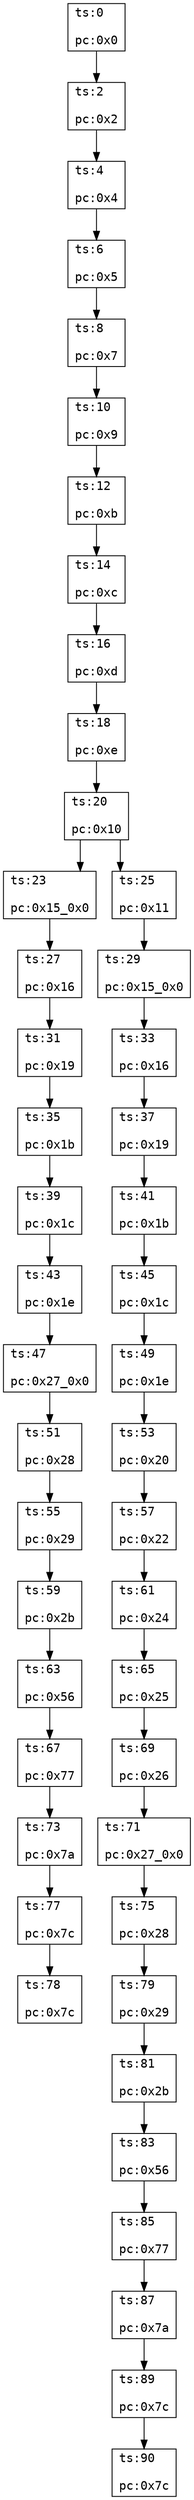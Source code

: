 digraph g {
	splines=ortho;
	node[fontname="courier"];
	"31952ad99c" [shape=box,label=<ts:0<br align="left"/><br align="left"/>pc:0x0<br align="left"/>>];
	"709a27b14e" [shape=box,label=<ts:2<br align="left"/><br align="left"/>pc:0x2<br align="left"/>>];
	"d2d0af13e0" [shape=box,label=<ts:4<br align="left"/><br align="left"/>pc:0x4<br align="left"/>>];
	"b788979b90" [shape=box,label=<ts:6<br align="left"/><br align="left"/>pc:0x5<br align="left"/>>];
	"9d0899d41c" [shape=box,label=<ts:8<br align="left"/><br align="left"/>pc:0x7<br align="left"/>>];
	"43b68a6e02" [shape=box,label=<ts:10<br align="left"/><br align="left"/>pc:0x9<br align="left"/>>];
	"5f3acff601" [shape=box,label=<ts:12<br align="left"/><br align="left"/>pc:0xb<br align="left"/>>];
	"f5e676a498" [shape=box,label=<ts:14<br align="left"/><br align="left"/>pc:0xc<br align="left"/>>];
	"8655663e8b" [shape=box,label=<ts:16<br align="left"/><br align="left"/>pc:0xd<br align="left"/>>];
	"51e569636a" [shape=box,label=<ts:18<br align="left"/><br align="left"/>pc:0xe<br align="left"/>>];
	"e07325260d" [shape=box,label=<ts:20<br align="left"/><br align="left"/>pc:0x10<br align="left"/>>];
	"3f7fdc0752" [shape=box,label=<ts:23<br align="left"/><br align="left"/>pc:0x15_0x0<br align="left"/>>];
	"ec21dc4d71" [shape=box,label=<ts:25<br align="left"/><br align="left"/>pc:0x11<br align="left"/>>];
	"1cc41ef531" [shape=box,label=<ts:27<br align="left"/><br align="left"/>pc:0x16<br align="left"/>>];
	"156506ccdc" [shape=box,label=<ts:29<br align="left"/><br align="left"/>pc:0x15_0x0<br align="left"/>>];
	"9ffe05b930" [shape=box,label=<ts:31<br align="left"/><br align="left"/>pc:0x19<br align="left"/>>];
	"94c34bae6a" [shape=box,label=<ts:33<br align="left"/><br align="left"/>pc:0x16<br align="left"/>>];
	"a85715e218" [shape=box,label=<ts:35<br align="left"/><br align="left"/>pc:0x1b<br align="left"/>>];
	"b458e66db7" [shape=box,label=<ts:37<br align="left"/><br align="left"/>pc:0x19<br align="left"/>>];
	"9f597bcd31" [shape=box,label=<ts:39<br align="left"/><br align="left"/>pc:0x1c<br align="left"/>>];
	"6c379e502e" [shape=box,label=<ts:41<br align="left"/><br align="left"/>pc:0x1b<br align="left"/>>];
	"4ab4e826f0" [shape=box,label=<ts:43<br align="left"/><br align="left"/>pc:0x1e<br align="left"/>>];
	"7b61a6ade6" [shape=box,label=<ts:45<br align="left"/><br align="left"/>pc:0x1c<br align="left"/>>];
	"987ae1f6f2" [shape=box,label=<ts:47<br align="left"/><br align="left"/>pc:0x27_0x0<br align="left"/>>];
	"b10a6a4f53" [shape=box,label=<ts:49<br align="left"/><br align="left"/>pc:0x1e<br align="left"/>>];
	"7ccae4e156" [shape=box,label=<ts:51<br align="left"/><br align="left"/>pc:0x28<br align="left"/>>];
	"357297f1f4" [shape=box,label=<ts:53<br align="left"/><br align="left"/>pc:0x20<br align="left"/>>];
	"4abc7e69ae" [shape=box,label=<ts:55<br align="left"/><br align="left"/>pc:0x29<br align="left"/>>];
	"b31873a13b" [shape=box,label=<ts:57<br align="left"/><br align="left"/>pc:0x22<br align="left"/>>];
	"d7ef134f71" [shape=box,label=<ts:59<br align="left"/><br align="left"/>pc:0x2b<br align="left"/>>];
	"5474295ca4" [shape=box,label=<ts:61<br align="left"/><br align="left"/>pc:0x24<br align="left"/>>];
	"993fad8a90" [shape=box,label=<ts:63<br align="left"/><br align="left"/>pc:0x56<br align="left"/>>];
	"f1f8b4ee2b" [shape=box,label=<ts:65<br align="left"/><br align="left"/>pc:0x25<br align="left"/>>];
	"9fcb7a720e" [shape=box,label=<ts:67<br align="left"/><br align="left"/>pc:0x77<br align="left"/>>];
	"1f2d59b0a9" [shape=box,label=<ts:69<br align="left"/><br align="left"/>pc:0x26<br align="left"/>>];
	"98ce06cfa2" [shape=box,label=<ts:73<br align="left"/><br align="left"/>pc:0x7a<br align="left"/>>];
	"fac9dcd069" [shape=box,label=<ts:71<br align="left"/><br align="left"/>pc:0x27_0x0<br align="left"/>>];
	"40231d9caf" [shape=box,label=<ts:75<br align="left"/><br align="left"/>pc:0x28<br align="left"/>>];
	"7b707f8193" [shape=box,label=<ts:77<br align="left"/><br align="left"/>pc:0x7c<br align="left"/>>];
	"d9d87fc70d" [shape=box,label=<ts:79<br align="left"/><br align="left"/>pc:0x29<br align="left"/>>];
	"0246ed3e2a" [shape=box,label=<ts:78<br align="left"/><br align="left"/>pc:0x7c<br align="left"/>>];
	"ce2f0bb29a" [shape=box,label=<ts:81<br align="left"/><br align="left"/>pc:0x2b<br align="left"/>>];
	"2406d6d92c" [shape=box,label=<ts:83<br align="left"/><br align="left"/>pc:0x56<br align="left"/>>];
	"059139f3a6" [shape=box,label=<ts:85<br align="left"/><br align="left"/>pc:0x77<br align="left"/>>];
	"e127b41a1a" [shape=box,label=<ts:87<br align="left"/><br align="left"/>pc:0x7a<br align="left"/>>];
	"7241ca4a0b" [shape=box,label=<ts:89<br align="left"/><br align="left"/>pc:0x7c<br align="left"/>>];
	"9daa8a233c" [shape=box,label=<ts:90<br align="left"/><br align="left"/>pc:0x7c<br align="left"/>>];

	"31952ad99c" -> "709a27b14e";
	"709a27b14e" -> "d2d0af13e0";
	"d2d0af13e0" -> "b788979b90";
	"b788979b90" -> "9d0899d41c";
	"9d0899d41c" -> "43b68a6e02";
	"43b68a6e02" -> "5f3acff601";
	"5f3acff601" -> "f5e676a498";
	"f5e676a498" -> "8655663e8b";
	"8655663e8b" -> "51e569636a";
	"51e569636a" -> "e07325260d";
	"e07325260d" -> "3f7fdc0752";
	"e07325260d" -> "ec21dc4d71";
	"3f7fdc0752" -> "1cc41ef531";
	"ec21dc4d71" -> "156506ccdc";
	"1cc41ef531" -> "9ffe05b930";
	"156506ccdc" -> "94c34bae6a";
	"9ffe05b930" -> "a85715e218";
	"94c34bae6a" -> "b458e66db7";
	"a85715e218" -> "9f597bcd31";
	"b458e66db7" -> "6c379e502e";
	"9f597bcd31" -> "4ab4e826f0";
	"6c379e502e" -> "7b61a6ade6";
	"4ab4e826f0" -> "987ae1f6f2";
	"7b61a6ade6" -> "b10a6a4f53";
	"987ae1f6f2" -> "7ccae4e156";
	"b10a6a4f53" -> "357297f1f4";
	"7ccae4e156" -> "4abc7e69ae";
	"357297f1f4" -> "b31873a13b";
	"4abc7e69ae" -> "d7ef134f71";
	"b31873a13b" -> "5474295ca4";
	"d7ef134f71" -> "993fad8a90";
	"5474295ca4" -> "f1f8b4ee2b";
	"993fad8a90" -> "9fcb7a720e";
	"f1f8b4ee2b" -> "1f2d59b0a9";
	"9fcb7a720e" -> "98ce06cfa2";
	"1f2d59b0a9" -> "fac9dcd069";
	"fac9dcd069" -> "40231d9caf";
	"98ce06cfa2" -> "7b707f8193";
	"40231d9caf" -> "d9d87fc70d";
	"7b707f8193" -> "0246ed3e2a";
	"d9d87fc70d" -> "ce2f0bb29a";
	"ce2f0bb29a" -> "2406d6d92c";
	"2406d6d92c" -> "059139f3a6";
	"059139f3a6" -> "e127b41a1a";
	"e127b41a1a" -> "7241ca4a0b";
	"7241ca4a0b" -> "9daa8a233c";
}